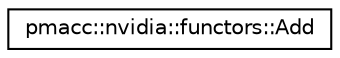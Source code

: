 digraph "Graphical Class Hierarchy"
{
 // LATEX_PDF_SIZE
  edge [fontname="Helvetica",fontsize="10",labelfontname="Helvetica",labelfontsize="10"];
  node [fontname="Helvetica",fontsize="10",shape=record];
  rankdir="LR";
  Node0 [label="pmacc::nvidia::functors::Add",height=0.2,width=0.4,color="black", fillcolor="white", style="filled",URL="$structpmacc_1_1nvidia_1_1functors_1_1_add.html",tooltip=" "];
}
